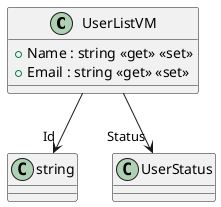 @startuml
class UserListVM {
    + Name : string <<get>> <<set>>
    + Email : string <<get>> <<set>>
}
UserListVM --> "Id" string
UserListVM --> "Status" UserStatus
@enduml
